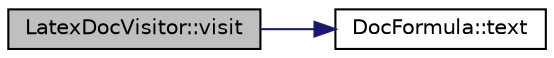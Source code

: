 digraph "LatexDocVisitor::visit"
{
 // LATEX_PDF_SIZE
  edge [fontname="Helvetica",fontsize="10",labelfontname="Helvetica",labelfontsize="10"];
  node [fontname="Helvetica",fontsize="10",shape=record];
  rankdir="LR";
  Node1 [label="LatexDocVisitor::visit",height=0.2,width=0.4,color="black", fillcolor="grey75", style="filled", fontcolor="black",tooltip=" "];
  Node1 -> Node2 [color="midnightblue",fontsize="10",style="solid"];
  Node2 [label="DocFormula::text",height=0.2,width=0.4,color="black", fillcolor="white", style="filled",URL="$classDocFormula.html#a4744feabb05063f6019698f2b47a960c",tooltip=" "];
}
